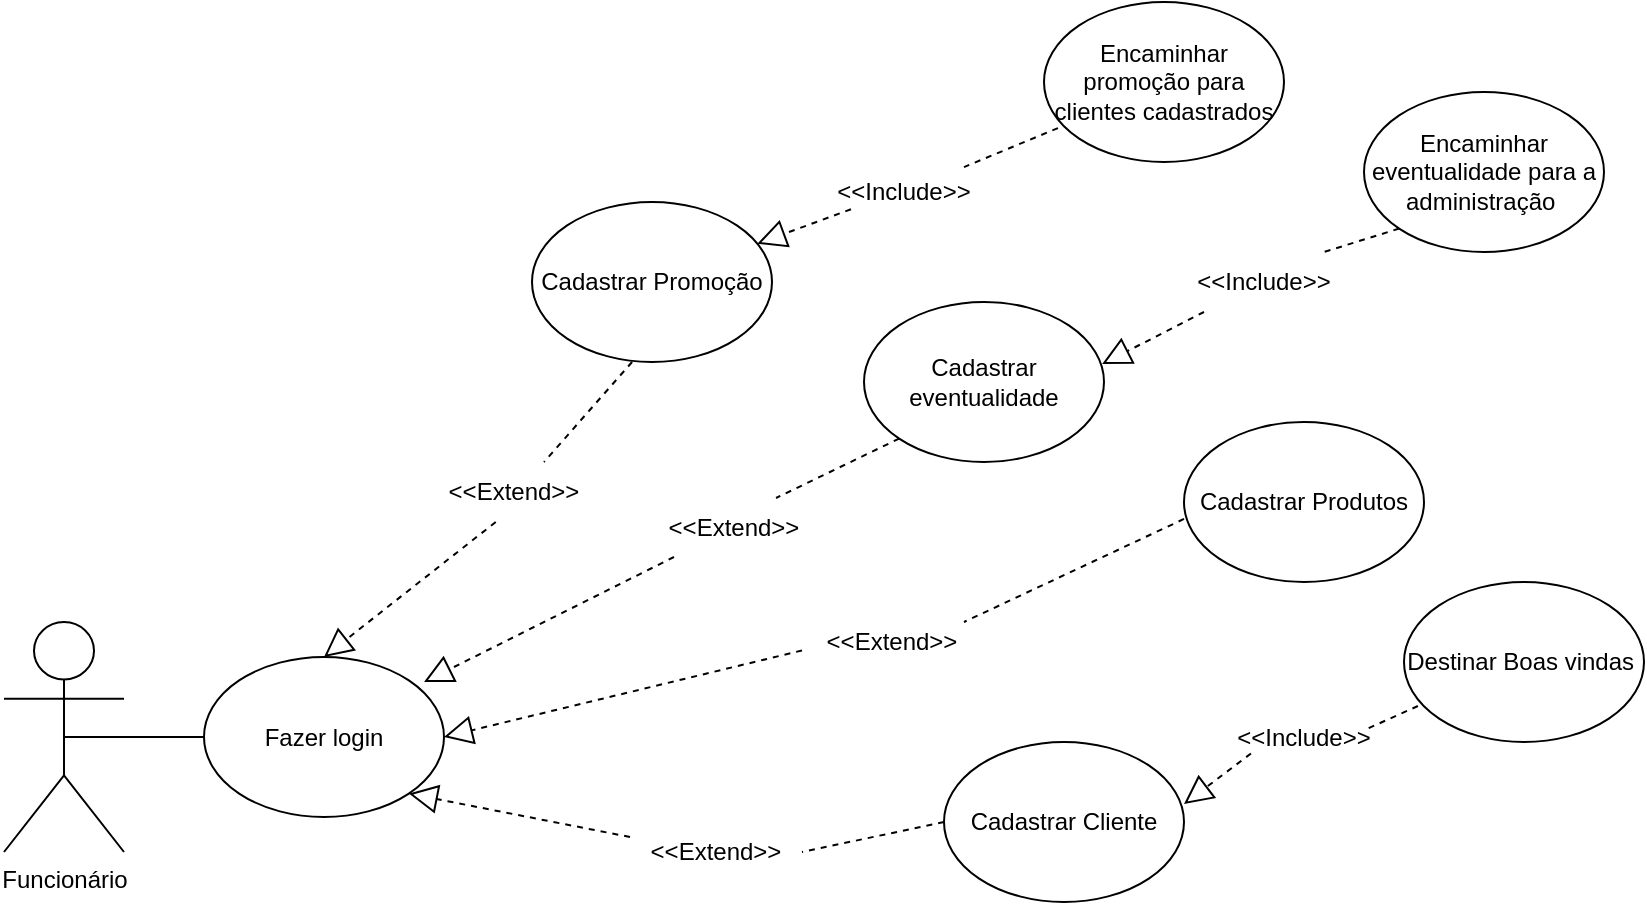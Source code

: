 <mxfile version="15.8.2" type="github">
  <diagram id="82qrgWwglgU680vS7R0n" name="Página-1">
    <mxGraphModel dx="862" dy="490" grid="1" gridSize="10" guides="1" tooltips="1" connect="1" arrows="1" fold="1" page="1" pageScale="1" pageWidth="827" pageHeight="1169" math="0" shadow="0">
      <root>
        <mxCell id="0" />
        <mxCell id="1" parent="0" />
        <mxCell id="MmG805pm8nki7uAnqe5K-1" value="Funcionário" style="shape=umlActor;verticalLabelPosition=bottom;verticalAlign=top;html=1;outlineConnect=0;fillColor=default;" vertex="1" parent="1">
          <mxGeometry x="30" y="360" width="60" height="115" as="geometry" />
        </mxCell>
        <mxCell id="MmG805pm8nki7uAnqe5K-2" value="Fazer login" style="ellipse;whiteSpace=wrap;html=1;" vertex="1" parent="1">
          <mxGeometry x="130" y="377.5" width="120" height="80" as="geometry" />
        </mxCell>
        <mxCell id="MmG805pm8nki7uAnqe5K-3" value="Cadastrar Promoção" style="ellipse;whiteSpace=wrap;html=1;" vertex="1" parent="1">
          <mxGeometry x="294" y="150" width="120" height="80" as="geometry" />
        </mxCell>
        <mxCell id="MmG805pm8nki7uAnqe5K-5" value="Cadastrar Produtos" style="ellipse;whiteSpace=wrap;html=1;" vertex="1" parent="1">
          <mxGeometry x="620" y="260" width="120" height="80" as="geometry" />
        </mxCell>
        <mxCell id="MmG805pm8nki7uAnqe5K-6" value="Encaminhar promoção para clientes cadastrados" style="ellipse;whiteSpace=wrap;html=1;" vertex="1" parent="1">
          <mxGeometry x="550" y="50" width="120" height="80" as="geometry" />
        </mxCell>
        <mxCell id="MmG805pm8nki7uAnqe5K-8" value="Destinar Boas vindas&amp;nbsp;" style="ellipse;whiteSpace=wrap;html=1;" vertex="1" parent="1">
          <mxGeometry x="730" y="340" width="120" height="80" as="geometry" />
        </mxCell>
        <mxCell id="MmG805pm8nki7uAnqe5K-10" value="Cadastrar Cliente" style="ellipse;whiteSpace=wrap;html=1;" vertex="1" parent="1">
          <mxGeometry x="500" y="420" width="120" height="80" as="geometry" />
        </mxCell>
        <mxCell id="MmG805pm8nki7uAnqe5K-12" value="" style="endArrow=none;html=1;rounded=0;exitX=0.5;exitY=0.5;exitDx=0;exitDy=0;exitPerimeter=0;entryX=0;entryY=0.5;entryDx=0;entryDy=0;" edge="1" parent="1" source="MmG805pm8nki7uAnqe5K-1" target="MmG805pm8nki7uAnqe5K-2">
          <mxGeometry width="50" height="50" relative="1" as="geometry">
            <mxPoint x="110" y="417.5" as="sourcePoint" />
            <mxPoint x="200" y="395" as="targetPoint" />
            <Array as="points" />
          </mxGeometry>
        </mxCell>
        <mxCell id="MmG805pm8nki7uAnqe5K-13" value="" style="endArrow=block;dashed=1;endFill=0;endSize=12;html=1;rounded=0;exitX=0.417;exitY=1;exitDx=0;exitDy=0;exitPerimeter=0;entryX=0.5;entryY=0;entryDx=0;entryDy=0;startArrow=none;" edge="1" parent="1" source="MmG805pm8nki7uAnqe5K-28" target="MmG805pm8nki7uAnqe5K-2">
          <mxGeometry width="160" relative="1" as="geometry">
            <mxPoint x="290" y="365" as="sourcePoint" />
            <mxPoint x="450" y="365" as="targetPoint" />
          </mxGeometry>
        </mxCell>
        <mxCell id="MmG805pm8nki7uAnqe5K-14" value="" style="endArrow=block;dashed=1;endFill=0;endSize=12;html=1;rounded=0;exitX=0.058;exitY=0.788;exitDx=0;exitDy=0;exitPerimeter=0;startArrow=none;" edge="1" parent="1" source="MmG805pm8nki7uAnqe5K-26" target="MmG805pm8nki7uAnqe5K-3">
          <mxGeometry width="160" relative="1" as="geometry">
            <mxPoint x="480" y="305" as="sourcePoint" />
            <mxPoint x="640" y="305" as="targetPoint" />
          </mxGeometry>
        </mxCell>
        <mxCell id="MmG805pm8nki7uAnqe5K-16" value="" style="endArrow=block;dashed=1;endFill=0;endSize=12;html=1;rounded=0;entryX=1;entryY=0.5;entryDx=0;entryDy=0;startArrow=none;exitX=0;exitY=0.606;exitDx=0;exitDy=0;exitPerimeter=0;" edge="1" parent="1" source="MmG805pm8nki7uAnqe5K-34" target="MmG805pm8nki7uAnqe5K-2">
          <mxGeometry width="160" relative="1" as="geometry">
            <mxPoint x="530" y="363" as="sourcePoint" />
            <mxPoint x="450" y="515" as="targetPoint" />
          </mxGeometry>
        </mxCell>
        <mxCell id="MmG805pm8nki7uAnqe5K-19" value="" style="endArrow=block;dashed=1;endFill=0;endSize=12;html=1;rounded=0;exitX=0;exitY=0.25;exitDx=0;exitDy=0;entryX=1;entryY=1;entryDx=0;entryDy=0;startArrow=none;" edge="1" parent="1" source="MmG805pm8nki7uAnqe5K-37" target="MmG805pm8nki7uAnqe5K-2">
          <mxGeometry width="160" relative="1" as="geometry">
            <mxPoint x="190" y="565" as="sourcePoint" />
            <mxPoint x="350" y="565" as="targetPoint" />
          </mxGeometry>
        </mxCell>
        <mxCell id="MmG805pm8nki7uAnqe5K-20" value="" style="endArrow=block;dashed=1;endFill=0;endSize=12;html=1;rounded=0;exitX=0.058;exitY=0.775;exitDx=0;exitDy=0;entryX=1;entryY=0.388;entryDx=0;entryDy=0;entryPerimeter=0;exitPerimeter=0;startArrow=none;" edge="1" parent="1" source="MmG805pm8nki7uAnqe5K-42" target="MmG805pm8nki7uAnqe5K-10">
          <mxGeometry width="160" relative="1" as="geometry">
            <mxPoint x="570" y="565" as="sourcePoint" />
            <mxPoint x="730" y="565" as="targetPoint" />
          </mxGeometry>
        </mxCell>
        <mxCell id="MmG805pm8nki7uAnqe5K-21" value="Cadastrar&lt;br&gt;eventualidade" style="ellipse;whiteSpace=wrap;html=1;" vertex="1" parent="1">
          <mxGeometry x="460" y="200" width="120" height="80" as="geometry" />
        </mxCell>
        <mxCell id="MmG805pm8nki7uAnqe5K-22" value="" style="endArrow=block;dashed=1;endFill=0;endSize=12;html=1;rounded=0;entryX=0.917;entryY=0.156;entryDx=0;entryDy=0;entryPerimeter=0;startArrow=none;" edge="1" parent="1" source="MmG805pm8nki7uAnqe5K-30" target="MmG805pm8nki7uAnqe5K-2">
          <mxGeometry width="160" relative="1" as="geometry">
            <mxPoint x="140" y="300" as="sourcePoint" />
            <mxPoint x="-19.208" y="376.258" as="targetPoint" />
          </mxGeometry>
        </mxCell>
        <mxCell id="MmG805pm8nki7uAnqe5K-24" value="Encaminhar eventualidade para a administração&amp;nbsp;" style="ellipse;whiteSpace=wrap;html=1;" vertex="1" parent="1">
          <mxGeometry x="710" y="95" width="120" height="80" as="geometry" />
        </mxCell>
        <mxCell id="MmG805pm8nki7uAnqe5K-25" value="" style="endArrow=block;dashed=1;endFill=0;endSize=12;html=1;rounded=0;entryX=0.992;entryY=0.388;entryDx=0;entryDy=0;entryPerimeter=0;exitX=0;exitY=1;exitDx=0;exitDy=0;startArrow=none;" edge="1" parent="1" source="MmG805pm8nki7uAnqe5K-40" target="MmG805pm8nki7uAnqe5K-21">
          <mxGeometry width="160" relative="1" as="geometry">
            <mxPoint x="700" y="200" as="sourcePoint" />
            <mxPoint x="150.792" y="206.258" as="targetPoint" />
          </mxGeometry>
        </mxCell>
        <mxCell id="MmG805pm8nki7uAnqe5K-28" value="&amp;lt;&amp;lt;Extend&amp;gt;&amp;gt;" style="text;html=1;strokeColor=none;fillColor=none;align=center;verticalAlign=middle;whiteSpace=wrap;rounded=0;" vertex="1" parent="1">
          <mxGeometry x="230" y="280" width="110" height="30" as="geometry" />
        </mxCell>
        <mxCell id="MmG805pm8nki7uAnqe5K-29" value="" style="endArrow=none;dashed=1;endFill=0;endSize=12;html=1;rounded=0;exitX=0.417;exitY=1;exitDx=0;exitDy=0;exitPerimeter=0;" edge="1" parent="1" source="MmG805pm8nki7uAnqe5K-3">
          <mxGeometry width="160" relative="1" as="geometry">
            <mxPoint x="344.04" y="230" as="sourcePoint" />
            <mxPoint x="300" y="280" as="targetPoint" />
          </mxGeometry>
        </mxCell>
        <mxCell id="MmG805pm8nki7uAnqe5K-30" value="&amp;lt;&amp;lt;Extend&amp;gt;&amp;gt;" style="text;html=1;strokeColor=none;fillColor=none;align=center;verticalAlign=middle;whiteSpace=wrap;rounded=0;" vertex="1" parent="1">
          <mxGeometry x="340" y="297.5" width="110" height="30" as="geometry" />
        </mxCell>
        <mxCell id="MmG805pm8nki7uAnqe5K-31" value="" style="endArrow=none;dashed=1;endFill=0;endSize=12;html=1;rounded=0;exitX=0;exitY=1;exitDx=0;exitDy=0;entryX=0.691;entryY=0.017;entryDx=0;entryDy=0;entryPerimeter=0;" edge="1" parent="1" source="MmG805pm8nki7uAnqe5K-21" target="MmG805pm8nki7uAnqe5K-30">
          <mxGeometry width="160" relative="1" as="geometry">
            <mxPoint x="477.574" y="268.284" as="sourcePoint" />
            <mxPoint x="280.04" y="389.98" as="targetPoint" />
          </mxGeometry>
        </mxCell>
        <mxCell id="MmG805pm8nki7uAnqe5K-34" value="&amp;lt;&amp;lt;Extend&amp;gt;&amp;gt;" style="text;html=1;strokeColor=none;fillColor=none;align=center;verticalAlign=middle;whiteSpace=wrap;rounded=0;rotation=0;direction=east;" vertex="1" parent="1">
          <mxGeometry x="429" y="350" width="90" height="40" as="geometry" />
        </mxCell>
        <mxCell id="MmG805pm8nki7uAnqe5K-36" value="" style="endArrow=none;dashed=1;endFill=0;endSize=12;html=1;rounded=0;startArrow=none;exitX=0;exitY=0.606;exitDx=0;exitDy=0;exitPerimeter=0;" edge="1" parent="1" source="MmG805pm8nki7uAnqe5K-5">
          <mxGeometry width="160" relative="1" as="geometry">
            <mxPoint x="590" y="345.98" as="sourcePoint" />
            <mxPoint x="510" y="360" as="targetPoint" />
          </mxGeometry>
        </mxCell>
        <mxCell id="MmG805pm8nki7uAnqe5K-37" value="&amp;lt;&amp;lt;Extend&amp;gt;&amp;gt;" style="text;html=1;strokeColor=none;fillColor=none;align=center;verticalAlign=middle;whiteSpace=wrap;rounded=0;" vertex="1" parent="1">
          <mxGeometry x="343" y="460" width="86" height="30" as="geometry" />
        </mxCell>
        <mxCell id="MmG805pm8nki7uAnqe5K-38" value="" style="endArrow=none;dashed=1;endFill=0;endSize=12;html=1;rounded=0;exitX=0;exitY=0.5;exitDx=0;exitDy=0;entryX=1;entryY=0.5;entryDx=0;entryDy=0;" edge="1" parent="1" source="MmG805pm8nki7uAnqe5K-10" target="MmG805pm8nki7uAnqe5K-37">
          <mxGeometry width="160" relative="1" as="geometry">
            <mxPoint x="431.574" y="469.216" as="sourcePoint" />
            <mxPoint x="272.426" y="445.784" as="targetPoint" />
          </mxGeometry>
        </mxCell>
        <mxCell id="MmG805pm8nki7uAnqe5K-26" value="&amp;lt;&amp;lt;Include&amp;gt;&amp;gt;" style="text;html=1;strokeColor=none;fillColor=none;align=center;verticalAlign=middle;whiteSpace=wrap;rounded=0;" vertex="1" parent="1">
          <mxGeometry x="450" y="130" width="60" height="30" as="geometry" />
        </mxCell>
        <mxCell id="MmG805pm8nki7uAnqe5K-39" value="" style="endArrow=none;dashed=1;endFill=0;endSize=12;html=1;rounded=0;exitX=0.058;exitY=0.788;exitDx=0;exitDy=0;exitPerimeter=0;" edge="1" parent="1" source="MmG805pm8nki7uAnqe5K-6" target="MmG805pm8nki7uAnqe5K-26">
          <mxGeometry width="160" relative="1" as="geometry">
            <mxPoint x="540.96" y="123.04" as="sourcePoint" />
            <mxPoint x="406.965" y="171.206" as="targetPoint" />
          </mxGeometry>
        </mxCell>
        <mxCell id="MmG805pm8nki7uAnqe5K-40" value="&amp;lt;&amp;lt;Include&amp;gt;&amp;gt;" style="text;html=1;strokeColor=none;fillColor=none;align=center;verticalAlign=middle;whiteSpace=wrap;rounded=0;" vertex="1" parent="1">
          <mxGeometry x="630" y="175" width="60" height="30" as="geometry" />
        </mxCell>
        <mxCell id="MmG805pm8nki7uAnqe5K-41" value="" style="endArrow=none;dashed=1;endFill=0;endSize=12;html=1;rounded=0;entryX=1;entryY=0;entryDx=0;entryDy=0;exitX=0;exitY=1;exitDx=0;exitDy=0;" edge="1" parent="1" source="MmG805pm8nki7uAnqe5K-24" target="MmG805pm8nki7uAnqe5K-40">
          <mxGeometry width="160" relative="1" as="geometry">
            <mxPoint x="707.574" y="173.284" as="sourcePoint" />
            <mxPoint x="579.04" y="231.04" as="targetPoint" />
          </mxGeometry>
        </mxCell>
        <mxCell id="MmG805pm8nki7uAnqe5K-42" value="&amp;lt;&amp;lt;Include&amp;gt;&amp;gt;" style="text;html=1;strokeColor=none;fillColor=none;align=center;verticalAlign=middle;whiteSpace=wrap;rounded=0;" vertex="1" parent="1">
          <mxGeometry x="650" y="402.5" width="60" height="30" as="geometry" />
        </mxCell>
        <mxCell id="MmG805pm8nki7uAnqe5K-43" value="" style="endArrow=none;dashed=1;endFill=0;endSize=12;html=1;rounded=0;exitX=0.058;exitY=0.775;exitDx=0;exitDy=0;entryX=1;entryY=0.388;entryDx=0;entryDy=0;entryPerimeter=0;exitPerimeter=0;" edge="1" parent="1" source="MmG805pm8nki7uAnqe5K-8" target="MmG805pm8nki7uAnqe5K-42">
          <mxGeometry width="160" relative="1" as="geometry">
            <mxPoint x="726.96" y="402" as="sourcePoint" />
            <mxPoint x="620" y="451.04" as="targetPoint" />
          </mxGeometry>
        </mxCell>
      </root>
    </mxGraphModel>
  </diagram>
</mxfile>
